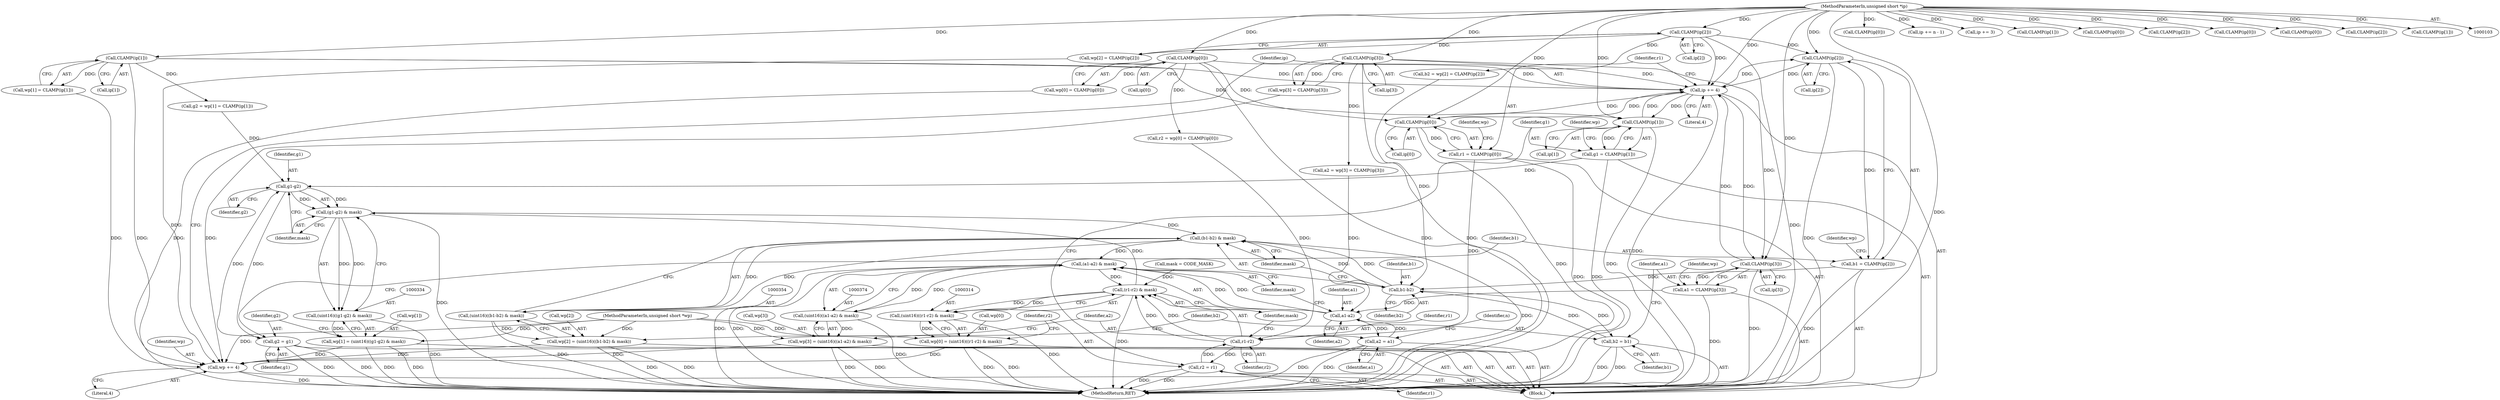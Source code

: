 digraph "0_libtiff_83a4b92815ea04969d494416eaae3d4c6b338e4a#diff-c8b4b355f9b5c06d585b23138e1c185f@array" {
"1000345" [label="(Call,CLAMP(ip[2]))"];
"1000300" [label="(Call,ip += 4)"];
"1000325" [label="(Call,CLAMP(ip[1]))"];
"1000262" [label="(Call,CLAMP(ip[1]))"];
"1000104" [label="(MethodParameterIn,unsigned short *ip)"];
"1000252" [label="(Call,CLAMP(ip[0]))"];
"1000305" [label="(Call,CLAMP(ip[0]))"];
"1000365" [label="(Call,CLAMP(ip[3]))"];
"1000282" [label="(Call,CLAMP(ip[3]))"];
"1000272" [label="(Call,CLAMP(ip[2]))"];
"1000345" [label="(Call,CLAMP(ip[2]))"];
"1000303" [label="(Call,r1 = CLAMP(ip[0]))"];
"1000316" [label="(Call,r1-r2)"];
"1000315" [label="(Call,(r1-r2) & mask)"];
"1000313" [label="(Call,(uint16)((r1-r2) & mask))"];
"1000309" [label="(Call,wp[0] = (uint16)((r1-r2) & mask))"];
"1000297" [label="(Call,wp += 4)"];
"1000335" [label="(Call,(g1-g2) & mask)"];
"1000333" [label="(Call,(uint16)((g1-g2) & mask))"];
"1000329" [label="(Call,wp[1] = (uint16)((g1-g2) & mask))"];
"1000355" [label="(Call,(b1-b2) & mask)"];
"1000353" [label="(Call,(uint16)((b1-b2) & mask))"];
"1000349" [label="(Call,wp[2] = (uint16)((b1-b2) & mask))"];
"1000375" [label="(Call,(a1-a2) & mask)"];
"1000373" [label="(Call,(uint16)((a1-a2) & mask))"];
"1000369" [label="(Call,wp[3] = (uint16)((a1-a2) & mask))"];
"1000320" [label="(Call,r2 = r1)"];
"1000323" [label="(Call,g1 = CLAMP(ip[1]))"];
"1000336" [label="(Call,g1-g2)"];
"1000340" [label="(Call,g2 = g1)"];
"1000343" [label="(Call,b1 = CLAMP(ip[2]))"];
"1000356" [label="(Call,b1-b2)"];
"1000360" [label="(Call,b2 = b1)"];
"1000363" [label="(Call,a1 = CLAMP(ip[3]))"];
"1000376" [label="(Call,a1-a2)"];
"1000380" [label="(Call,a2 = a1)"];
"1000182" [label="(Call,CLAMP(ip[0]))"];
"1000326" [label="(Call,ip[1])"];
"1000385" [label="(Call,ip += n - 1)"];
"1000349" [label="(Call,wp[2] = (uint16)((b1-b2) & mask))"];
"1000315" [label="(Call,(r1-r2) & mask)"];
"1000258" [label="(Call,wp[1] = CLAMP(ip[1]))"];
"1000311" [label="(Identifier,wp)"];
"1000362" [label="(Identifier,b1)"];
"1000273" [label="(Call,ip[2])"];
"1000373" [label="(Call,(uint16)((a1-a2) & mask))"];
"1000381" [label="(Identifier,a2)"];
"1000301" [label="(Identifier,ip)"];
"1000380" [label="(Call,a2 = a1)"];
"1000346" [label="(Call,ip[2])"];
"1000344" [label="(Identifier,b1)"];
"1000304" [label="(Identifier,r1)"];
"1000306" [label="(Call,ip[0])"];
"1000313" [label="(Call,(uint16)((r1-r2) & mask))"];
"1000356" [label="(Call,b1-b2)"];
"1000379" [label="(Identifier,mask)"];
"1000325" [label="(Call,CLAMP(ip[1]))"];
"1000321" [label="(Identifier,r2)"];
"1000319" [label="(Identifier,mask)"];
"1000335" [label="(Call,(g1-g2) & mask)"];
"1000177" [label="(Call,ip += 3)"];
"1000252" [label="(Call,CLAMP(ip[0]))"];
"1000256" [label="(Call,g2 = wp[1] = CLAMP(ip[1]))"];
"1000297" [label="(Call,wp += 4)"];
"1000331" [label="(Identifier,wp)"];
"1000371" [label="(Identifier,wp)"];
"1000291" [label="(Identifier,n)"];
"1000248" [label="(Call,wp[0] = CLAMP(ip[0]))"];
"1000323" [label="(Call,g1 = CLAMP(ip[1]))"];
"1000340" [label="(Call,g2 = g1)"];
"1000120" [label="(Call,mask = CODE_MASK)"];
"1000309" [label="(Call,wp[0] = (uint16)((r1-r2) & mask))"];
"1000375" [label="(Call,(a1-a2) & mask)"];
"1000341" [label="(Identifier,g2)"];
"1000149" [label="(Call,CLAMP(ip[1]))"];
"1000272" [label="(Call,CLAMP(ip[2]))"];
"1000365" [label="(Call,CLAMP(ip[3]))"];
"1000263" [label="(Call,ip[1])"];
"1000343" [label="(Call,b1 = CLAMP(ip[2]))"];
"1000361" [label="(Identifier,b2)"];
"1000378" [label="(Identifier,a2)"];
"1000310" [label="(Call,wp[0])"];
"1000351" [label="(Identifier,wp)"];
"1000318" [label="(Identifier,r2)"];
"1000436" [label="(Call,CLAMP(ip[0]))"];
"1000370" [label="(Call,wp[3])"];
"1000330" [label="(Call,wp[1])"];
"1000345" [label="(Call,CLAMP(ip[2]))"];
"1000360" [label="(Call,b2 = b1)"];
"1000222" [label="(Call,CLAMP(ip[2]))"];
"1000303" [label="(Call,r1 = CLAMP(ip[0]))"];
"1000104" [label="(MethodParameterIn,unsigned short *ip)"];
"1000305" [label="(Call,CLAMP(ip[0]))"];
"1000359" [label="(Identifier,mask)"];
"1000337" [label="(Identifier,g1)"];
"1000409" [label="(Call,CLAMP(ip[0]))"];
"1000320" [label="(Call,r2 = r1)"];
"1000299" [label="(Literal,4)"];
"1000376" [label="(Call,a1-a2)"];
"1000300" [label="(Call,ip += 4)"];
"1000107" [label="(MethodParameterIn,unsigned short *wp)"];
"1000282" [label="(Call,CLAMP(ip[3]))"];
"1000329" [label="(Call,wp[1] = (uint16)((g1-g2) & mask))"];
"1000253" [label="(Call,ip[0])"];
"1000338" [label="(Identifier,g2)"];
"1000268" [label="(Call,wp[2] = CLAMP(ip[2]))"];
"1000358" [label="(Identifier,b2)"];
"1000283" [label="(Call,ip[3])"];
"1000276" [label="(Call,a2 = wp[3] = CLAMP(ip[3]))"];
"1000317" [label="(Identifier,r1)"];
"1000336" [label="(Call,g1-g2)"];
"1000262" [label="(Call,CLAMP(ip[1]))"];
"1000342" [label="(Identifier,g1)"];
"1000324" [label="(Identifier,g1)"];
"1000369" [label="(Call,wp[3] = (uint16)((a1-a2) & mask))"];
"1000364" [label="(Identifier,a1)"];
"1000278" [label="(Call,wp[3] = CLAMP(ip[3]))"];
"1000139" [label="(Call,CLAMP(ip[0]))"];
"1000382" [label="(Identifier,a1)"];
"1000355" [label="(Call,(b1-b2) & mask)"];
"1000316" [label="(Call,r1-r2)"];
"1000246" [label="(Call,r2 = wp[0] = CLAMP(ip[0]))"];
"1000353" [label="(Call,(uint16)((b1-b2) & mask))"];
"1000298" [label="(Identifier,wp)"];
"1000266" [label="(Call,b2 = wp[2] = CLAMP(ip[2]))"];
"1000159" [label="(Call,CLAMP(ip[2]))"];
"1000293" [label="(Block,)"];
"1000377" [label="(Identifier,a1)"];
"1000322" [label="(Identifier,r1)"];
"1000202" [label="(Call,CLAMP(ip[1]))"];
"1000350" [label="(Call,wp[2])"];
"1000357" [label="(Identifier,b1)"];
"1000333" [label="(Call,(uint16)((g1-g2) & mask))"];
"1000339" [label="(Identifier,mask)"];
"1000442" [label="(MethodReturn,RET)"];
"1000363" [label="(Call,a1 = CLAMP(ip[3]))"];
"1000302" [label="(Literal,4)"];
"1000366" [label="(Call,ip[3])"];
"1000345" -> "1000343"  [label="AST: "];
"1000345" -> "1000346"  [label="CFG: "];
"1000346" -> "1000345"  [label="AST: "];
"1000343" -> "1000345"  [label="CFG: "];
"1000345" -> "1000442"  [label="DDG: "];
"1000345" -> "1000300"  [label="DDG: "];
"1000345" -> "1000343"  [label="DDG: "];
"1000300" -> "1000345"  [label="DDG: "];
"1000272" -> "1000345"  [label="DDG: "];
"1000104" -> "1000345"  [label="DDG: "];
"1000300" -> "1000293"  [label="AST: "];
"1000300" -> "1000302"  [label="CFG: "];
"1000301" -> "1000300"  [label="AST: "];
"1000302" -> "1000300"  [label="AST: "];
"1000304" -> "1000300"  [label="CFG: "];
"1000300" -> "1000442"  [label="DDG: "];
"1000325" -> "1000300"  [label="DDG: "];
"1000252" -> "1000300"  [label="DDG: "];
"1000262" -> "1000300"  [label="DDG: "];
"1000305" -> "1000300"  [label="DDG: "];
"1000365" -> "1000300"  [label="DDG: "];
"1000272" -> "1000300"  [label="DDG: "];
"1000282" -> "1000300"  [label="DDG: "];
"1000104" -> "1000300"  [label="DDG: "];
"1000300" -> "1000305"  [label="DDG: "];
"1000300" -> "1000325"  [label="DDG: "];
"1000300" -> "1000365"  [label="DDG: "];
"1000325" -> "1000323"  [label="AST: "];
"1000325" -> "1000326"  [label="CFG: "];
"1000326" -> "1000325"  [label="AST: "];
"1000323" -> "1000325"  [label="CFG: "];
"1000325" -> "1000442"  [label="DDG: "];
"1000325" -> "1000323"  [label="DDG: "];
"1000262" -> "1000325"  [label="DDG: "];
"1000104" -> "1000325"  [label="DDG: "];
"1000262" -> "1000258"  [label="AST: "];
"1000262" -> "1000263"  [label="CFG: "];
"1000263" -> "1000262"  [label="AST: "];
"1000258" -> "1000262"  [label="CFG: "];
"1000262" -> "1000442"  [label="DDG: "];
"1000262" -> "1000256"  [label="DDG: "];
"1000262" -> "1000258"  [label="DDG: "];
"1000104" -> "1000262"  [label="DDG: "];
"1000104" -> "1000103"  [label="AST: "];
"1000104" -> "1000442"  [label="DDG: "];
"1000104" -> "1000139"  [label="DDG: "];
"1000104" -> "1000149"  [label="DDG: "];
"1000104" -> "1000159"  [label="DDG: "];
"1000104" -> "1000177"  [label="DDG: "];
"1000104" -> "1000182"  [label="DDG: "];
"1000104" -> "1000202"  [label="DDG: "];
"1000104" -> "1000222"  [label="DDG: "];
"1000104" -> "1000252"  [label="DDG: "];
"1000104" -> "1000272"  [label="DDG: "];
"1000104" -> "1000282"  [label="DDG: "];
"1000104" -> "1000305"  [label="DDG: "];
"1000104" -> "1000365"  [label="DDG: "];
"1000104" -> "1000385"  [label="DDG: "];
"1000104" -> "1000409"  [label="DDG: "];
"1000104" -> "1000436"  [label="DDG: "];
"1000252" -> "1000248"  [label="AST: "];
"1000252" -> "1000253"  [label="CFG: "];
"1000253" -> "1000252"  [label="AST: "];
"1000248" -> "1000252"  [label="CFG: "];
"1000252" -> "1000442"  [label="DDG: "];
"1000252" -> "1000246"  [label="DDG: "];
"1000252" -> "1000248"  [label="DDG: "];
"1000252" -> "1000305"  [label="DDG: "];
"1000305" -> "1000303"  [label="AST: "];
"1000305" -> "1000306"  [label="CFG: "];
"1000306" -> "1000305"  [label="AST: "];
"1000303" -> "1000305"  [label="CFG: "];
"1000305" -> "1000442"  [label="DDG: "];
"1000305" -> "1000303"  [label="DDG: "];
"1000365" -> "1000363"  [label="AST: "];
"1000365" -> "1000366"  [label="CFG: "];
"1000366" -> "1000365"  [label="AST: "];
"1000363" -> "1000365"  [label="CFG: "];
"1000365" -> "1000442"  [label="DDG: "];
"1000365" -> "1000363"  [label="DDG: "];
"1000282" -> "1000365"  [label="DDG: "];
"1000282" -> "1000278"  [label="AST: "];
"1000282" -> "1000283"  [label="CFG: "];
"1000283" -> "1000282"  [label="AST: "];
"1000278" -> "1000282"  [label="CFG: "];
"1000282" -> "1000442"  [label="DDG: "];
"1000282" -> "1000276"  [label="DDG: "];
"1000282" -> "1000278"  [label="DDG: "];
"1000272" -> "1000268"  [label="AST: "];
"1000272" -> "1000273"  [label="CFG: "];
"1000273" -> "1000272"  [label="AST: "];
"1000268" -> "1000272"  [label="CFG: "];
"1000272" -> "1000442"  [label="DDG: "];
"1000272" -> "1000266"  [label="DDG: "];
"1000272" -> "1000268"  [label="DDG: "];
"1000303" -> "1000293"  [label="AST: "];
"1000304" -> "1000303"  [label="AST: "];
"1000311" -> "1000303"  [label="CFG: "];
"1000303" -> "1000442"  [label="DDG: "];
"1000303" -> "1000316"  [label="DDG: "];
"1000316" -> "1000315"  [label="AST: "];
"1000316" -> "1000318"  [label="CFG: "];
"1000317" -> "1000316"  [label="AST: "];
"1000318" -> "1000316"  [label="AST: "];
"1000319" -> "1000316"  [label="CFG: "];
"1000316" -> "1000315"  [label="DDG: "];
"1000316" -> "1000315"  [label="DDG: "];
"1000320" -> "1000316"  [label="DDG: "];
"1000246" -> "1000316"  [label="DDG: "];
"1000316" -> "1000320"  [label="DDG: "];
"1000315" -> "1000313"  [label="AST: "];
"1000315" -> "1000319"  [label="CFG: "];
"1000319" -> "1000315"  [label="AST: "];
"1000313" -> "1000315"  [label="CFG: "];
"1000315" -> "1000442"  [label="DDG: "];
"1000315" -> "1000313"  [label="DDG: "];
"1000315" -> "1000313"  [label="DDG: "];
"1000120" -> "1000315"  [label="DDG: "];
"1000375" -> "1000315"  [label="DDG: "];
"1000315" -> "1000335"  [label="DDG: "];
"1000313" -> "1000309"  [label="AST: "];
"1000314" -> "1000313"  [label="AST: "];
"1000309" -> "1000313"  [label="CFG: "];
"1000313" -> "1000442"  [label="DDG: "];
"1000313" -> "1000309"  [label="DDG: "];
"1000309" -> "1000293"  [label="AST: "];
"1000310" -> "1000309"  [label="AST: "];
"1000321" -> "1000309"  [label="CFG: "];
"1000309" -> "1000442"  [label="DDG: "];
"1000309" -> "1000442"  [label="DDG: "];
"1000309" -> "1000297"  [label="DDG: "];
"1000107" -> "1000309"  [label="DDG: "];
"1000297" -> "1000293"  [label="AST: "];
"1000297" -> "1000299"  [label="CFG: "];
"1000298" -> "1000297"  [label="AST: "];
"1000299" -> "1000297"  [label="AST: "];
"1000301" -> "1000297"  [label="CFG: "];
"1000297" -> "1000442"  [label="DDG: "];
"1000369" -> "1000297"  [label="DDG: "];
"1000268" -> "1000297"  [label="DDG: "];
"1000329" -> "1000297"  [label="DDG: "];
"1000349" -> "1000297"  [label="DDG: "];
"1000278" -> "1000297"  [label="DDG: "];
"1000248" -> "1000297"  [label="DDG: "];
"1000258" -> "1000297"  [label="DDG: "];
"1000107" -> "1000297"  [label="DDG: "];
"1000335" -> "1000333"  [label="AST: "];
"1000335" -> "1000339"  [label="CFG: "];
"1000336" -> "1000335"  [label="AST: "];
"1000339" -> "1000335"  [label="AST: "];
"1000333" -> "1000335"  [label="CFG: "];
"1000335" -> "1000442"  [label="DDG: "];
"1000335" -> "1000333"  [label="DDG: "];
"1000335" -> "1000333"  [label="DDG: "];
"1000336" -> "1000335"  [label="DDG: "];
"1000336" -> "1000335"  [label="DDG: "];
"1000335" -> "1000355"  [label="DDG: "];
"1000333" -> "1000329"  [label="AST: "];
"1000334" -> "1000333"  [label="AST: "];
"1000329" -> "1000333"  [label="CFG: "];
"1000333" -> "1000442"  [label="DDG: "];
"1000333" -> "1000329"  [label="DDG: "];
"1000329" -> "1000293"  [label="AST: "];
"1000330" -> "1000329"  [label="AST: "];
"1000341" -> "1000329"  [label="CFG: "];
"1000329" -> "1000442"  [label="DDG: "];
"1000329" -> "1000442"  [label="DDG: "];
"1000107" -> "1000329"  [label="DDG: "];
"1000355" -> "1000353"  [label="AST: "];
"1000355" -> "1000359"  [label="CFG: "];
"1000356" -> "1000355"  [label="AST: "];
"1000359" -> "1000355"  [label="AST: "];
"1000353" -> "1000355"  [label="CFG: "];
"1000355" -> "1000442"  [label="DDG: "];
"1000355" -> "1000353"  [label="DDG: "];
"1000355" -> "1000353"  [label="DDG: "];
"1000356" -> "1000355"  [label="DDG: "];
"1000356" -> "1000355"  [label="DDG: "];
"1000355" -> "1000375"  [label="DDG: "];
"1000353" -> "1000349"  [label="AST: "];
"1000354" -> "1000353"  [label="AST: "];
"1000349" -> "1000353"  [label="CFG: "];
"1000353" -> "1000442"  [label="DDG: "];
"1000353" -> "1000349"  [label="DDG: "];
"1000349" -> "1000293"  [label="AST: "];
"1000350" -> "1000349"  [label="AST: "];
"1000361" -> "1000349"  [label="CFG: "];
"1000349" -> "1000442"  [label="DDG: "];
"1000349" -> "1000442"  [label="DDG: "];
"1000107" -> "1000349"  [label="DDG: "];
"1000375" -> "1000373"  [label="AST: "];
"1000375" -> "1000379"  [label="CFG: "];
"1000376" -> "1000375"  [label="AST: "];
"1000379" -> "1000375"  [label="AST: "];
"1000373" -> "1000375"  [label="CFG: "];
"1000375" -> "1000442"  [label="DDG: "];
"1000375" -> "1000442"  [label="DDG: "];
"1000375" -> "1000373"  [label="DDG: "];
"1000375" -> "1000373"  [label="DDG: "];
"1000376" -> "1000375"  [label="DDG: "];
"1000376" -> "1000375"  [label="DDG: "];
"1000373" -> "1000369"  [label="AST: "];
"1000374" -> "1000373"  [label="AST: "];
"1000369" -> "1000373"  [label="CFG: "];
"1000373" -> "1000442"  [label="DDG: "];
"1000373" -> "1000369"  [label="DDG: "];
"1000369" -> "1000293"  [label="AST: "];
"1000370" -> "1000369"  [label="AST: "];
"1000381" -> "1000369"  [label="CFG: "];
"1000369" -> "1000442"  [label="DDG: "];
"1000369" -> "1000442"  [label="DDG: "];
"1000107" -> "1000369"  [label="DDG: "];
"1000320" -> "1000293"  [label="AST: "];
"1000320" -> "1000322"  [label="CFG: "];
"1000321" -> "1000320"  [label="AST: "];
"1000322" -> "1000320"  [label="AST: "];
"1000324" -> "1000320"  [label="CFG: "];
"1000320" -> "1000442"  [label="DDG: "];
"1000320" -> "1000442"  [label="DDG: "];
"1000323" -> "1000293"  [label="AST: "];
"1000324" -> "1000323"  [label="AST: "];
"1000331" -> "1000323"  [label="CFG: "];
"1000323" -> "1000442"  [label="DDG: "];
"1000323" -> "1000336"  [label="DDG: "];
"1000336" -> "1000338"  [label="CFG: "];
"1000337" -> "1000336"  [label="AST: "];
"1000338" -> "1000336"  [label="AST: "];
"1000339" -> "1000336"  [label="CFG: "];
"1000256" -> "1000336"  [label="DDG: "];
"1000340" -> "1000336"  [label="DDG: "];
"1000336" -> "1000340"  [label="DDG: "];
"1000340" -> "1000293"  [label="AST: "];
"1000340" -> "1000342"  [label="CFG: "];
"1000341" -> "1000340"  [label="AST: "];
"1000342" -> "1000340"  [label="AST: "];
"1000344" -> "1000340"  [label="CFG: "];
"1000340" -> "1000442"  [label="DDG: "];
"1000340" -> "1000442"  [label="DDG: "];
"1000343" -> "1000293"  [label="AST: "];
"1000344" -> "1000343"  [label="AST: "];
"1000351" -> "1000343"  [label="CFG: "];
"1000343" -> "1000442"  [label="DDG: "];
"1000343" -> "1000356"  [label="DDG: "];
"1000356" -> "1000358"  [label="CFG: "];
"1000357" -> "1000356"  [label="AST: "];
"1000358" -> "1000356"  [label="AST: "];
"1000359" -> "1000356"  [label="CFG: "];
"1000360" -> "1000356"  [label="DDG: "];
"1000266" -> "1000356"  [label="DDG: "];
"1000356" -> "1000360"  [label="DDG: "];
"1000360" -> "1000293"  [label="AST: "];
"1000360" -> "1000362"  [label="CFG: "];
"1000361" -> "1000360"  [label="AST: "];
"1000362" -> "1000360"  [label="AST: "];
"1000364" -> "1000360"  [label="CFG: "];
"1000360" -> "1000442"  [label="DDG: "];
"1000360" -> "1000442"  [label="DDG: "];
"1000363" -> "1000293"  [label="AST: "];
"1000364" -> "1000363"  [label="AST: "];
"1000371" -> "1000363"  [label="CFG: "];
"1000363" -> "1000442"  [label="DDG: "];
"1000363" -> "1000376"  [label="DDG: "];
"1000376" -> "1000378"  [label="CFG: "];
"1000377" -> "1000376"  [label="AST: "];
"1000378" -> "1000376"  [label="AST: "];
"1000379" -> "1000376"  [label="CFG: "];
"1000276" -> "1000376"  [label="DDG: "];
"1000380" -> "1000376"  [label="DDG: "];
"1000376" -> "1000380"  [label="DDG: "];
"1000380" -> "1000293"  [label="AST: "];
"1000380" -> "1000382"  [label="CFG: "];
"1000381" -> "1000380"  [label="AST: "];
"1000382" -> "1000380"  [label="AST: "];
"1000291" -> "1000380"  [label="CFG: "];
"1000380" -> "1000442"  [label="DDG: "];
"1000380" -> "1000442"  [label="DDG: "];
}
